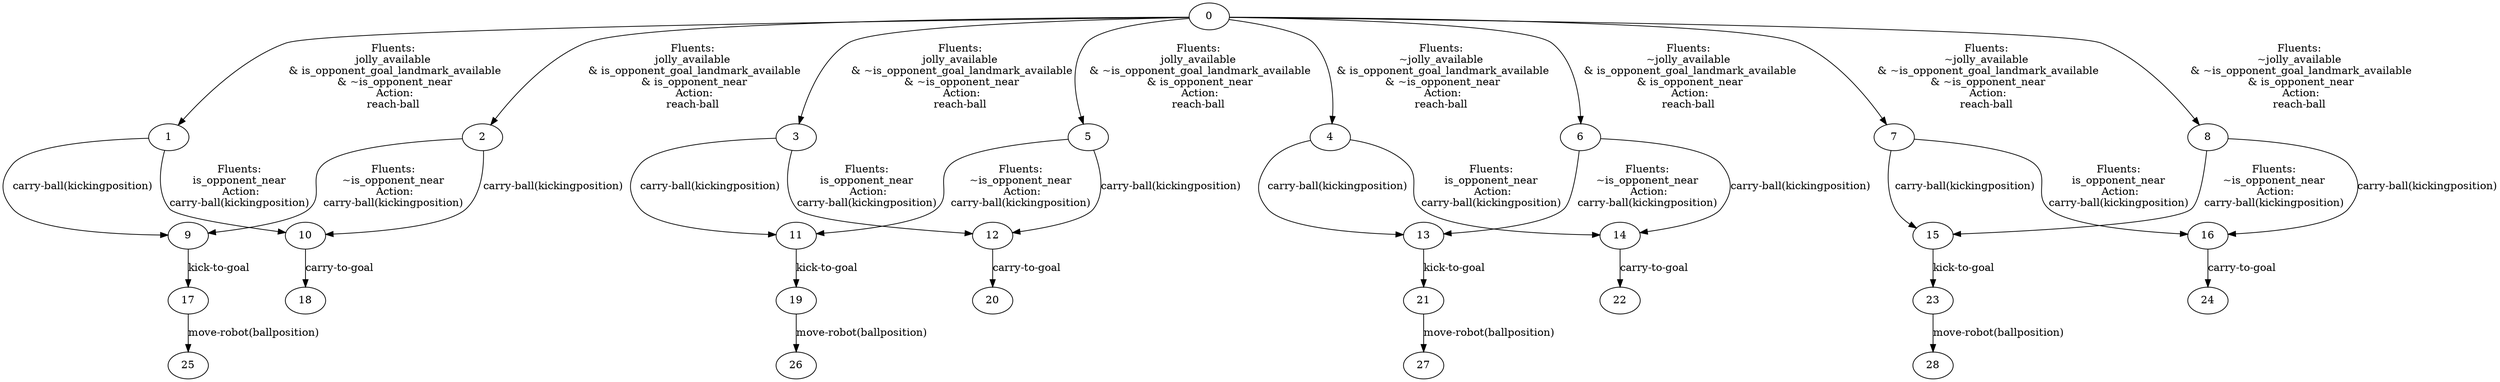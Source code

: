 strict digraph "" {
	0	[color=black];
	1	[color=black];
	0 -> 1	[color=black,
		label="Fluents:
jolly_available
 & is_opponent_goal_landmark_available
 & ~is_opponent_near
 Action:
reach-ball"];
	2	[color=black];
	0 -> 2	[color=black,
		label="Fluents:
jolly_available
 & is_opponent_goal_landmark_available
 & is_opponent_near
 Action:
reach-ball"];
	3	[color=black];
	0 -> 3	[color=black,
		label="Fluents:
jolly_available
 & ~is_opponent_goal_landmark_available
 & ~is_opponent_near
 Action:
reach-ball"];
	4	[color=black];
	0 -> 4	[color=black,
		label="Fluents:
~jolly_available
 & is_opponent_goal_landmark_available
 & ~is_opponent_near
 Action:
reach-ball"];
	5	[color=black];
	0 -> 5	[color=black,
		label="Fluents:
jolly_available
 & ~is_opponent_goal_landmark_available
 & is_opponent_near
 Action:
reach-ball"];
	6	[color=black];
	0 -> 6	[color=black,
		label="Fluents:
~jolly_available
 & is_opponent_goal_landmark_available
 & is_opponent_near
 Action:
reach-ball"];
	7	[color=black];
	0 -> 7	[color=black,
		label="Fluents:
~jolly_available
 & ~is_opponent_goal_landmark_available
 & ~is_opponent_near
 Action:
reach-ball"];
	8	[color=black];
	0 -> 8	[color=black,
		label="Fluents:
~jolly_available
 & ~is_opponent_goal_landmark_available
 & is_opponent_near
 Action:
reach-ball"];
	9	[color=black];
	1 -> 9	[color=black,
		label="carry-ball(kickingposition)"];
	10	[color=black];
	1 -> 10	[color=black,
		label="Fluents:
is_opponent_near
 Action:
carry-ball(kickingposition)"];
	2 -> 9	[color=black,
		label="Fluents:
~is_opponent_near
 Action:
carry-ball(kickingposition)"];
	2 -> 10	[color=black,
		label="carry-ball(kickingposition)"];
	11	[color=black];
	3 -> 11	[color=black,
		label="carry-ball(kickingposition)"];
	12	[color=black];
	3 -> 12	[color=black,
		label="Fluents:
is_opponent_near
 Action:
carry-ball(kickingposition)"];
	13	[color=black];
	4 -> 13	[color=black,
		label="carry-ball(kickingposition)"];
	14	[color=black];
	4 -> 14	[color=black,
		label="Fluents:
is_opponent_near
 Action:
carry-ball(kickingposition)"];
	5 -> 11	[color=black,
		label="Fluents:
~is_opponent_near
 Action:
carry-ball(kickingposition)"];
	5 -> 12	[color=black,
		label="carry-ball(kickingposition)"];
	6 -> 13	[color=black,
		label="Fluents:
~is_opponent_near
 Action:
carry-ball(kickingposition)"];
	6 -> 14	[color=black,
		label="carry-ball(kickingposition)"];
	15	[color=black];
	7 -> 15	[color=black,
		label="carry-ball(kickingposition)"];
	16	[color=black];
	7 -> 16	[color=black,
		label="Fluents:
is_opponent_near
 Action:
carry-ball(kickingposition)"];
	8 -> 15	[color=black,
		label="Fluents:
~is_opponent_near
 Action:
carry-ball(kickingposition)"];
	8 -> 16	[color=black,
		label="carry-ball(kickingposition)"];
	17	[color=black];
	9 -> 17	[color=black,
		label="kick-to-goal"];
	18	[color=black];
	10 -> 18	[color=black,
		label="carry-to-goal"];
	19	[color=black];
	11 -> 19	[color=black,
		label="kick-to-goal"];
	20	[color=black];
	12 -> 20	[color=black,
		label="carry-to-goal"];
	21	[color=black];
	13 -> 21	[color=black,
		label="kick-to-goal"];
	22	[color=black];
	14 -> 22	[color=black,
		label="carry-to-goal"];
	23	[color=black];
	15 -> 23	[color=black,
		label="kick-to-goal"];
	24	[color=black];
	16 -> 24	[color=black,
		label="carry-to-goal"];
	25	[color=black];
	17 -> 25	[color=black,
		label="move-robot(ballposition)"];
	26	[color=black];
	19 -> 26	[color=black,
		label="move-robot(ballposition)"];
	27	[color=black];
	21 -> 27	[color=black,
		label="move-robot(ballposition)"];
	28	[color=black];
	23 -> 28	[color=black,
		label="move-robot(ballposition)"];
}
